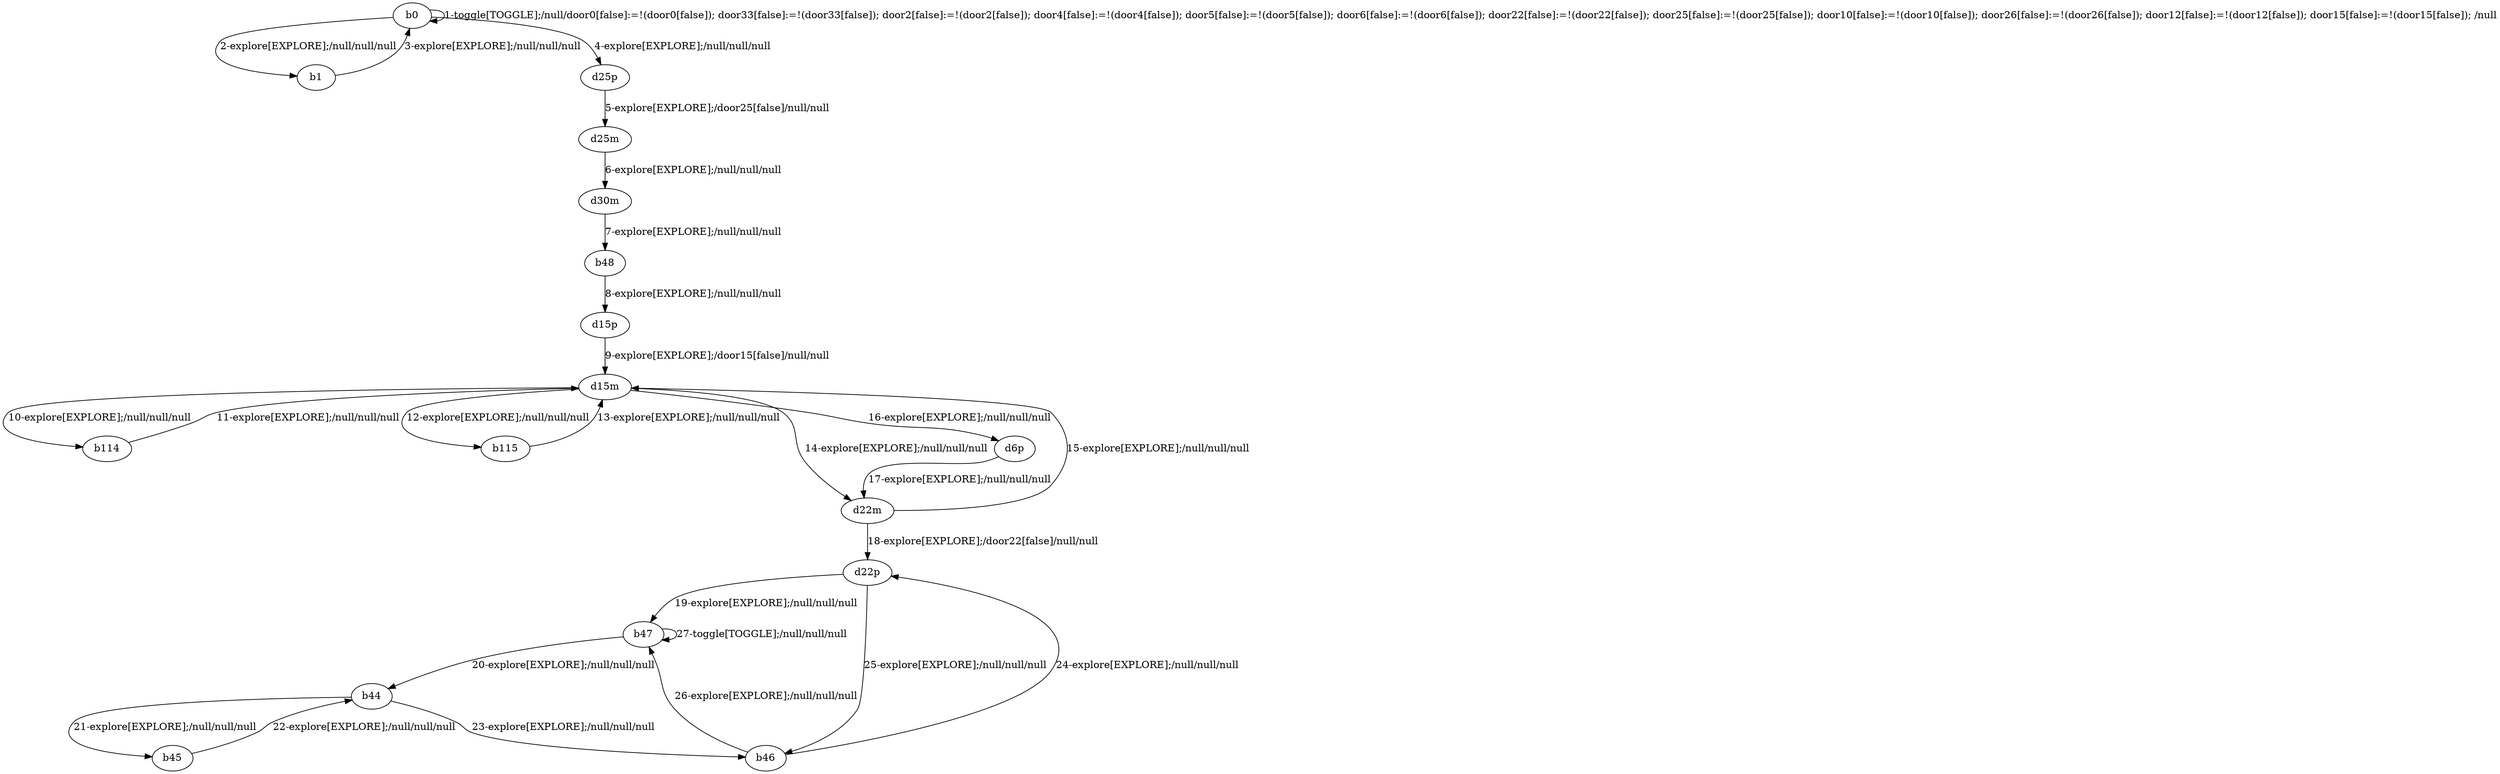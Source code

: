 # Total number of goals covered by this test: 1
# b46 --> b47

digraph g {
"b0" -> "b0" [label = "1-toggle[TOGGLE];/null/door0[false]:=!(door0[false]); door33[false]:=!(door33[false]); door2[false]:=!(door2[false]); door4[false]:=!(door4[false]); door5[false]:=!(door5[false]); door6[false]:=!(door6[false]); door22[false]:=!(door22[false]); door25[false]:=!(door25[false]); door10[false]:=!(door10[false]); door26[false]:=!(door26[false]); door12[false]:=!(door12[false]); door15[false]:=!(door15[false]); /null"];
"b0" -> "b1" [label = "2-explore[EXPLORE];/null/null/null"];
"b1" -> "b0" [label = "3-explore[EXPLORE];/null/null/null"];
"b0" -> "d25p" [label = "4-explore[EXPLORE];/null/null/null"];
"d25p" -> "d25m" [label = "5-explore[EXPLORE];/door25[false]/null/null"];
"d25m" -> "d30m" [label = "6-explore[EXPLORE];/null/null/null"];
"d30m" -> "b48" [label = "7-explore[EXPLORE];/null/null/null"];
"b48" -> "d15p" [label = "8-explore[EXPLORE];/null/null/null"];
"d15p" -> "d15m" [label = "9-explore[EXPLORE];/door15[false]/null/null"];
"d15m" -> "b114" [label = "10-explore[EXPLORE];/null/null/null"];
"b114" -> "d15m" [label = "11-explore[EXPLORE];/null/null/null"];
"d15m" -> "b115" [label = "12-explore[EXPLORE];/null/null/null"];
"b115" -> "d15m" [label = "13-explore[EXPLORE];/null/null/null"];
"d15m" -> "d22m" [label = "14-explore[EXPLORE];/null/null/null"];
"d22m" -> "d15m" [label = "15-explore[EXPLORE];/null/null/null"];
"d15m" -> "d6p" [label = "16-explore[EXPLORE];/null/null/null"];
"d6p" -> "d22m" [label = "17-explore[EXPLORE];/null/null/null"];
"d22m" -> "d22p" [label = "18-explore[EXPLORE];/door22[false]/null/null"];
"d22p" -> "b47" [label = "19-explore[EXPLORE];/null/null/null"];
"b47" -> "b44" [label = "20-explore[EXPLORE];/null/null/null"];
"b44" -> "b45" [label = "21-explore[EXPLORE];/null/null/null"];
"b45" -> "b44" [label = "22-explore[EXPLORE];/null/null/null"];
"b44" -> "b46" [label = "23-explore[EXPLORE];/null/null/null"];
"b46" -> "d22p" [label = "24-explore[EXPLORE];/null/null/null"];
"d22p" -> "b46" [label = "25-explore[EXPLORE];/null/null/null"];
"b46" -> "b47" [label = "26-explore[EXPLORE];/null/null/null"];
"b47" -> "b47" [label = "27-toggle[TOGGLE];/null/null/null"];
}